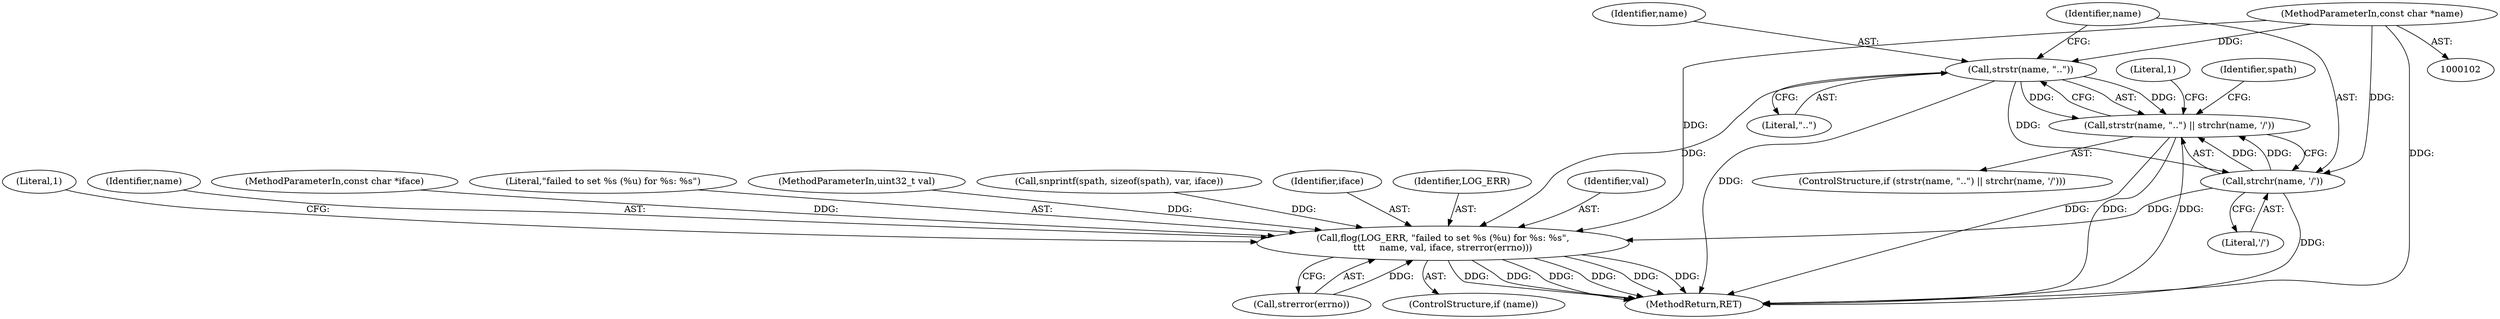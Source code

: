 digraph "0_radvd_92e22ca23e52066da2258df8c76a2dca8a428bcc@pointer" {
"1000105" [label="(MethodParameterIn,const char *name)"];
"1000125" [label="(Call,strstr(name, \"..\"))"];
"1000124" [label="(Call,strstr(name, \"..\") || strchr(name, '/'))"];
"1000128" [label="(Call,strchr(name, '/'))"];
"1000154" [label="(Call,flog(LOG_ERR, \"failed to set %s (%u) for %s: %s\",\n\t\t\t     name, val, iface, strerror(errno)))"];
"1000130" [label="(Literal,'/')"];
"1000125" [label="(Call,strstr(name, \"..\"))"];
"1000106" [label="(MethodParameterIn,uint32_t val)"];
"1000157" [label="(Identifier,name)"];
"1000127" [label="(Literal,\"..\")"];
"1000124" [label="(Call,strstr(name, \"..\") || strchr(name, '/'))"];
"1000133" [label="(Literal,1)"];
"1000173" [label="(MethodReturn,RET)"];
"1000123" [label="(ControlStructure,if (strstr(name, \"..\") || strchr(name, '/')))"];
"1000129" [label="(Identifier,name)"];
"1000137" [label="(Identifier,spath)"];
"1000156" [label="(Literal,\"failed to set %s (%u) for %s: %s\")"];
"1000152" [label="(ControlStructure,if (name))"];
"1000112" [label="(Call,snprintf(spath, sizeof(spath), var, iface))"];
"1000159" [label="(Identifier,iface)"];
"1000128" [label="(Call,strchr(name, '/'))"];
"1000158" [label="(Identifier,val)"];
"1000155" [label="(Identifier,LOG_ERR)"];
"1000154" [label="(Call,flog(LOG_ERR, \"failed to set %s (%u) for %s: %s\",\n\t\t\t     name, val, iface, strerror(errno)))"];
"1000160" [label="(Call,strerror(errno))"];
"1000164" [label="(Literal,1)"];
"1000103" [label="(MethodParameterIn,const char *iface)"];
"1000126" [label="(Identifier,name)"];
"1000105" [label="(MethodParameterIn,const char *name)"];
"1000105" -> "1000102"  [label="AST: "];
"1000105" -> "1000173"  [label="DDG: "];
"1000105" -> "1000125"  [label="DDG: "];
"1000105" -> "1000128"  [label="DDG: "];
"1000105" -> "1000154"  [label="DDG: "];
"1000125" -> "1000124"  [label="AST: "];
"1000125" -> "1000127"  [label="CFG: "];
"1000126" -> "1000125"  [label="AST: "];
"1000127" -> "1000125"  [label="AST: "];
"1000129" -> "1000125"  [label="CFG: "];
"1000124" -> "1000125"  [label="CFG: "];
"1000125" -> "1000173"  [label="DDG: "];
"1000125" -> "1000124"  [label="DDG: "];
"1000125" -> "1000124"  [label="DDG: "];
"1000125" -> "1000128"  [label="DDG: "];
"1000125" -> "1000154"  [label="DDG: "];
"1000124" -> "1000123"  [label="AST: "];
"1000124" -> "1000128"  [label="CFG: "];
"1000128" -> "1000124"  [label="AST: "];
"1000133" -> "1000124"  [label="CFG: "];
"1000137" -> "1000124"  [label="CFG: "];
"1000124" -> "1000173"  [label="DDG: "];
"1000124" -> "1000173"  [label="DDG: "];
"1000124" -> "1000173"  [label="DDG: "];
"1000128" -> "1000124"  [label="DDG: "];
"1000128" -> "1000124"  [label="DDG: "];
"1000128" -> "1000130"  [label="CFG: "];
"1000129" -> "1000128"  [label="AST: "];
"1000130" -> "1000128"  [label="AST: "];
"1000128" -> "1000173"  [label="DDG: "];
"1000128" -> "1000154"  [label="DDG: "];
"1000154" -> "1000152"  [label="AST: "];
"1000154" -> "1000160"  [label="CFG: "];
"1000155" -> "1000154"  [label="AST: "];
"1000156" -> "1000154"  [label="AST: "];
"1000157" -> "1000154"  [label="AST: "];
"1000158" -> "1000154"  [label="AST: "];
"1000159" -> "1000154"  [label="AST: "];
"1000160" -> "1000154"  [label="AST: "];
"1000164" -> "1000154"  [label="CFG: "];
"1000154" -> "1000173"  [label="DDG: "];
"1000154" -> "1000173"  [label="DDG: "];
"1000154" -> "1000173"  [label="DDG: "];
"1000154" -> "1000173"  [label="DDG: "];
"1000154" -> "1000173"  [label="DDG: "];
"1000154" -> "1000173"  [label="DDG: "];
"1000106" -> "1000154"  [label="DDG: "];
"1000112" -> "1000154"  [label="DDG: "];
"1000103" -> "1000154"  [label="DDG: "];
"1000160" -> "1000154"  [label="DDG: "];
}
